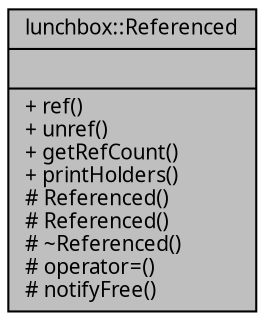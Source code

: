 digraph "lunchbox::Referenced"
{
  edge [fontname="Sans",fontsize="10",labelfontname="Sans",labelfontsize="10"];
  node [fontname="Sans",fontsize="10",shape=record];
  Node1 [label="{lunchbox::Referenced\n||+ ref()\l+ unref()\l+ getRefCount()\l+ printHolders()\l# Referenced()\l# Referenced()\l# ~Referenced()\l# operator=()\l# notifyFree()\l}",height=0.2,width=0.4,color="black", fillcolor="grey75", style="filled" fontcolor="black"];
}
